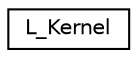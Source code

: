 digraph "Graphical Class Hierarchy"
{
 // LATEX_PDF_SIZE
  edge [fontname="Helvetica",fontsize="10",labelfontname="Helvetica",labelfontsize="10"];
  node [fontname="Helvetica",fontsize="10",shape=record];
  rankdir="LR";
  Node0 [label="L_Kernel",height=0.2,width=0.4,color="black", fillcolor="white", style="filled",URL="$struct_l___kernel.html",tooltip=" "];
}
